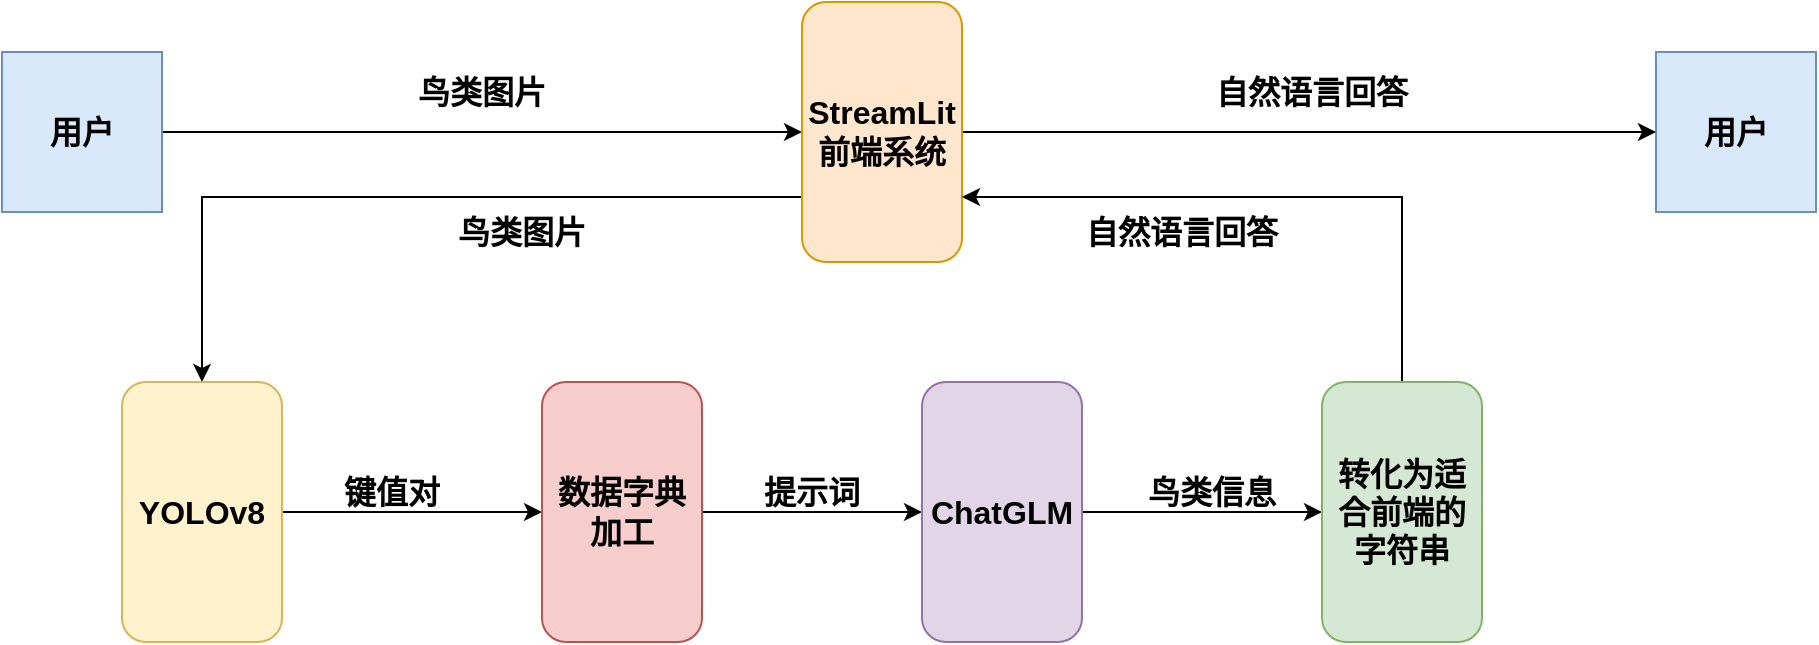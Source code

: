 <mxfile version="23.1.5" type="device">
  <diagram name="第 1 页" id="HgLxn9aX02-0ltJ-jzsI">
    <mxGraphModel dx="1115" dy="869" grid="1" gridSize="10" guides="1" tooltips="1" connect="1" arrows="1" fold="1" page="1" pageScale="1" pageWidth="827" pageHeight="1169" math="0" shadow="0">
      <root>
        <mxCell id="0" />
        <mxCell id="1" parent="0" />
        <mxCell id="XAftCNKN5aBQU9Aiwp7c-15" style="edgeStyle=orthogonalEdgeStyle;rounded=0;orthogonalLoop=1;jettySize=auto;html=1;exitX=1;exitY=0.5;exitDx=0;exitDy=0;entryX=0;entryY=0.5;entryDx=0;entryDy=0;" edge="1" parent="1" source="XAftCNKN5aBQU9Aiwp7c-12" target="XAftCNKN5aBQU9Aiwp7c-14">
          <mxGeometry relative="1" as="geometry" />
        </mxCell>
        <mxCell id="XAftCNKN5aBQU9Aiwp7c-12" value="&lt;font style=&quot;font-size: 16px;&quot;&gt;&lt;b&gt;用户&lt;/b&gt;&lt;/font&gt;" style="whiteSpace=wrap;html=1;aspect=fixed;fillColor=#dae8fc;strokeColor=#6c8ebf;" vertex="1" parent="1">
          <mxGeometry x="90" y="245" width="80" height="80" as="geometry" />
        </mxCell>
        <mxCell id="XAftCNKN5aBQU9Aiwp7c-13" value="&lt;font style=&quot;font-size: 16px;&quot;&gt;&lt;b&gt;用户&lt;/b&gt;&lt;/font&gt;" style="whiteSpace=wrap;html=1;aspect=fixed;fillColor=#dae8fc;strokeColor=#6c8ebf;" vertex="1" parent="1">
          <mxGeometry x="917" y="245" width="80" height="80" as="geometry" />
        </mxCell>
        <mxCell id="XAftCNKN5aBQU9Aiwp7c-43" style="edgeStyle=orthogonalEdgeStyle;rounded=0;orthogonalLoop=1;jettySize=auto;html=1;exitX=0;exitY=0.75;exitDx=0;exitDy=0;entryX=0.5;entryY=0;entryDx=0;entryDy=0;" edge="1" parent="1" source="XAftCNKN5aBQU9Aiwp7c-14" target="XAftCNKN5aBQU9Aiwp7c-17">
          <mxGeometry relative="1" as="geometry" />
        </mxCell>
        <mxCell id="XAftCNKN5aBQU9Aiwp7c-48" style="edgeStyle=orthogonalEdgeStyle;rounded=0;orthogonalLoop=1;jettySize=auto;html=1;exitX=1;exitY=0.5;exitDx=0;exitDy=0;entryX=0;entryY=0.5;entryDx=0;entryDy=0;" edge="1" parent="1" source="XAftCNKN5aBQU9Aiwp7c-14" target="XAftCNKN5aBQU9Aiwp7c-13">
          <mxGeometry relative="1" as="geometry" />
        </mxCell>
        <mxCell id="XAftCNKN5aBQU9Aiwp7c-14" value="&lt;b&gt;&lt;font style=&quot;font-size: 16px;&quot;&gt;StreamLit前端系统&lt;br&gt;&lt;/font&gt;&lt;/b&gt;" style="rounded=1;whiteSpace=wrap;html=1;fillColor=#ffe6cc;strokeColor=#d79b00;" vertex="1" parent="1">
          <mxGeometry x="490" y="220" width="80" height="130" as="geometry" />
        </mxCell>
        <mxCell id="XAftCNKN5aBQU9Aiwp7c-16" value="&lt;font style=&quot;font-size: 16px;&quot;&gt;&lt;b&gt;鸟类图片&lt;/b&gt;&lt;/font&gt;" style="text;html=1;align=center;verticalAlign=middle;whiteSpace=wrap;rounded=0;" vertex="1" parent="1">
          <mxGeometry x="290" y="255" width="80" height="20" as="geometry" />
        </mxCell>
        <mxCell id="XAftCNKN5aBQU9Aiwp7c-21" style="edgeStyle=orthogonalEdgeStyle;rounded=0;orthogonalLoop=1;jettySize=auto;html=1;exitX=1;exitY=0.5;exitDx=0;exitDy=0;entryX=0;entryY=0.5;entryDx=0;entryDy=0;" edge="1" parent="1" source="XAftCNKN5aBQU9Aiwp7c-17" target="XAftCNKN5aBQU9Aiwp7c-20">
          <mxGeometry relative="1" as="geometry" />
        </mxCell>
        <mxCell id="XAftCNKN5aBQU9Aiwp7c-17" value="&lt;b&gt;&lt;font style=&quot;font-size: 16px;&quot;&gt;YOLOv8&lt;br&gt;&lt;/font&gt;&lt;/b&gt;" style="rounded=1;whiteSpace=wrap;html=1;fillColor=#fff2cc;strokeColor=#d6b656;" vertex="1" parent="1">
          <mxGeometry x="150" y="410" width="80" height="130" as="geometry" />
        </mxCell>
        <mxCell id="XAftCNKN5aBQU9Aiwp7c-19" value="&lt;font style=&quot;font-size: 16px;&quot;&gt;&lt;b&gt;鸟类图片&lt;/b&gt;&lt;/font&gt;" style="text;html=1;align=center;verticalAlign=middle;whiteSpace=wrap;rounded=0;" vertex="1" parent="1">
          <mxGeometry x="310" y="325" width="80" height="20" as="geometry" />
        </mxCell>
        <mxCell id="XAftCNKN5aBQU9Aiwp7c-41" style="edgeStyle=orthogonalEdgeStyle;rounded=0;orthogonalLoop=1;jettySize=auto;html=1;exitX=1;exitY=0.5;exitDx=0;exitDy=0;entryX=0;entryY=0.5;entryDx=0;entryDy=0;" edge="1" parent="1" source="XAftCNKN5aBQU9Aiwp7c-20" target="XAftCNKN5aBQU9Aiwp7c-24">
          <mxGeometry relative="1" as="geometry" />
        </mxCell>
        <mxCell id="XAftCNKN5aBQU9Aiwp7c-20" value="&lt;b&gt;&lt;font style=&quot;font-size: 16px;&quot;&gt;数据字典加工&lt;br&gt;&lt;/font&gt;&lt;/b&gt;" style="rounded=1;whiteSpace=wrap;html=1;fillColor=#f8cecc;strokeColor=#b85450;" vertex="1" parent="1">
          <mxGeometry x="360" y="410" width="80" height="130" as="geometry" />
        </mxCell>
        <mxCell id="XAftCNKN5aBQU9Aiwp7c-22" value="&lt;font style=&quot;font-size: 16px;&quot;&gt;&lt;b&gt;键值对&lt;/b&gt;&lt;/font&gt;" style="text;html=1;align=center;verticalAlign=middle;whiteSpace=wrap;rounded=0;" vertex="1" parent="1">
          <mxGeometry x="260" y="455" width="50" height="20" as="geometry" />
        </mxCell>
        <mxCell id="XAftCNKN5aBQU9Aiwp7c-44" style="edgeStyle=orthogonalEdgeStyle;rounded=0;orthogonalLoop=1;jettySize=auto;html=1;exitX=1;exitY=0.5;exitDx=0;exitDy=0;entryX=0;entryY=0.5;entryDx=0;entryDy=0;" edge="1" parent="1" source="XAftCNKN5aBQU9Aiwp7c-24" target="XAftCNKN5aBQU9Aiwp7c-39">
          <mxGeometry relative="1" as="geometry" />
        </mxCell>
        <mxCell id="XAftCNKN5aBQU9Aiwp7c-24" value="&lt;b&gt;&lt;font style=&quot;font-size: 16px;&quot;&gt;ChatGLM&lt;br&gt;&lt;/font&gt;&lt;/b&gt;" style="rounded=1;whiteSpace=wrap;html=1;fillColor=#e1d5e7;strokeColor=#9673a6;" vertex="1" parent="1">
          <mxGeometry x="550" y="410" width="80" height="130" as="geometry" />
        </mxCell>
        <mxCell id="XAftCNKN5aBQU9Aiwp7c-26" value="&lt;font style=&quot;font-size: 16px;&quot;&gt;&lt;b&gt;提示词&lt;/b&gt;&lt;/font&gt;" style="text;html=1;align=center;verticalAlign=middle;whiteSpace=wrap;rounded=0;" vertex="1" parent="1">
          <mxGeometry x="470" y="455" width="50" height="20" as="geometry" />
        </mxCell>
        <mxCell id="XAftCNKN5aBQU9Aiwp7c-46" style="edgeStyle=orthogonalEdgeStyle;rounded=0;orthogonalLoop=1;jettySize=auto;html=1;exitX=0.5;exitY=0;exitDx=0;exitDy=0;entryX=1;entryY=0.75;entryDx=0;entryDy=0;" edge="1" parent="1" source="XAftCNKN5aBQU9Aiwp7c-39" target="XAftCNKN5aBQU9Aiwp7c-14">
          <mxGeometry relative="1" as="geometry" />
        </mxCell>
        <mxCell id="XAftCNKN5aBQU9Aiwp7c-39" value="&lt;b&gt;&lt;font style=&quot;font-size: 16px;&quot;&gt;转化为适合前端的字符串&lt;br&gt;&lt;/font&gt;&lt;/b&gt;" style="rounded=1;whiteSpace=wrap;html=1;fillColor=#d5e8d4;strokeColor=#82b366;" vertex="1" parent="1">
          <mxGeometry x="750" y="410" width="80" height="130" as="geometry" />
        </mxCell>
        <mxCell id="XAftCNKN5aBQU9Aiwp7c-45" value="&lt;span style=&quot;font-size: 16px;&quot;&gt;&lt;b&gt;鸟类信息&lt;/b&gt;&lt;/span&gt;" style="text;html=1;align=center;verticalAlign=middle;whiteSpace=wrap;rounded=0;" vertex="1" parent="1">
          <mxGeometry x="660" y="455" width="70" height="20" as="geometry" />
        </mxCell>
        <mxCell id="XAftCNKN5aBQU9Aiwp7c-47" value="&lt;span style=&quot;font-size: 16px;&quot;&gt;&lt;b&gt;自然语言回答&lt;/b&gt;&lt;/span&gt;" style="text;html=1;align=center;verticalAlign=middle;whiteSpace=wrap;rounded=0;" vertex="1" parent="1">
          <mxGeometry x="630" y="325" width="100" height="20" as="geometry" />
        </mxCell>
        <mxCell id="XAftCNKN5aBQU9Aiwp7c-49" value="&lt;span style=&quot;font-size: 16px;&quot;&gt;&lt;b&gt;自然语言回答&lt;/b&gt;&lt;/span&gt;" style="text;html=1;align=center;verticalAlign=middle;whiteSpace=wrap;rounded=0;" vertex="1" parent="1">
          <mxGeometry x="690" y="255" width="110" height="20" as="geometry" />
        </mxCell>
      </root>
    </mxGraphModel>
  </diagram>
</mxfile>
